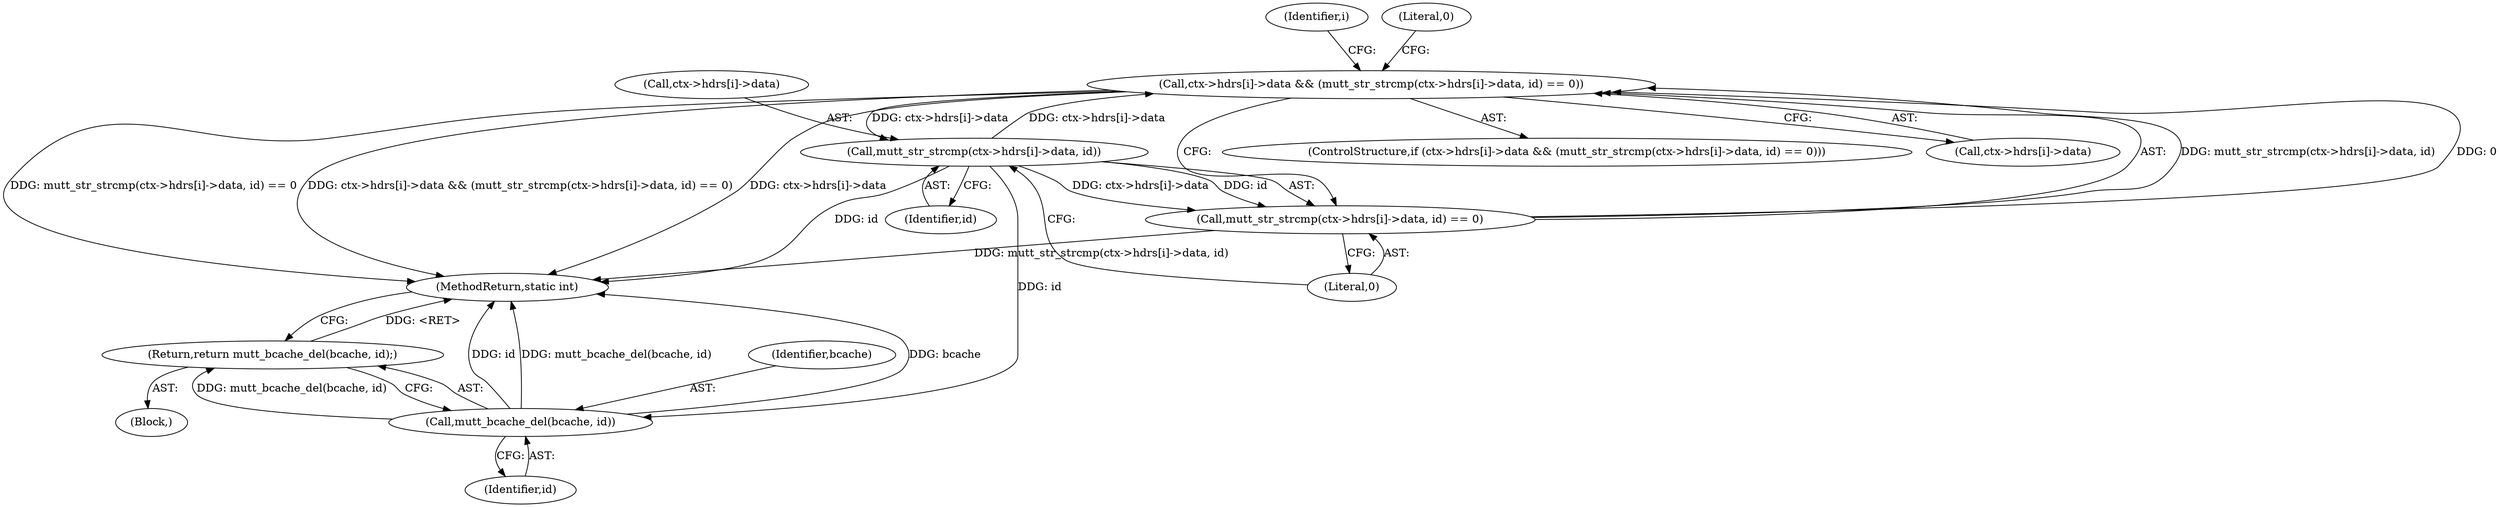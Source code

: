 digraph "0_neomutt_9bfab35522301794483f8f9ed60820bdec9be59e_0@pointer" {
"1000150" [label="(Call,ctx->hdrs[i]->data && (mutt_str_strcmp(ctx->hdrs[i]->data, id) == 0))"];
"1000159" [label="(Call,mutt_str_strcmp(ctx->hdrs[i]->data, id))"];
"1000150" [label="(Call,ctx->hdrs[i]->data && (mutt_str_strcmp(ctx->hdrs[i]->data, id) == 0))"];
"1000158" [label="(Call,mutt_str_strcmp(ctx->hdrs[i]->data, id) == 0)"];
"1000172" [label="(Call,mutt_bcache_del(bcache, id))"];
"1000171" [label="(Return,return mutt_bcache_del(bcache, id);)"];
"1000173" [label="(Identifier,bcache)"];
"1000107" [label="(Block,)"];
"1000175" [label="(MethodReturn,static int)"];
"1000150" [label="(Call,ctx->hdrs[i]->data && (mutt_str_strcmp(ctx->hdrs[i]->data, id) == 0))"];
"1000149" [label="(ControlStructure,if (ctx->hdrs[i]->data && (mutt_str_strcmp(ctx->hdrs[i]->data, id) == 0)))"];
"1000171" [label="(Return,return mutt_bcache_del(bcache, id);)"];
"1000151" [label="(Call,ctx->hdrs[i]->data)"];
"1000159" [label="(Call,mutt_str_strcmp(ctx->hdrs[i]->data, id))"];
"1000147" [label="(Identifier,i)"];
"1000160" [label="(Call,ctx->hdrs[i]->data)"];
"1000168" [label="(Literal,0)"];
"1000174" [label="(Identifier,id)"];
"1000158" [label="(Call,mutt_str_strcmp(ctx->hdrs[i]->data, id) == 0)"];
"1000172" [label="(Call,mutt_bcache_del(bcache, id))"];
"1000167" [label="(Identifier,id)"];
"1000170" [label="(Literal,0)"];
"1000150" -> "1000149"  [label="AST: "];
"1000150" -> "1000151"  [label="CFG: "];
"1000150" -> "1000158"  [label="CFG: "];
"1000151" -> "1000150"  [label="AST: "];
"1000158" -> "1000150"  [label="AST: "];
"1000170" -> "1000150"  [label="CFG: "];
"1000147" -> "1000150"  [label="CFG: "];
"1000150" -> "1000175"  [label="DDG: ctx->hdrs[i]->data"];
"1000150" -> "1000175"  [label="DDG: ctx->hdrs[i]->data && (mutt_str_strcmp(ctx->hdrs[i]->data, id) == 0)"];
"1000150" -> "1000175"  [label="DDG: mutt_str_strcmp(ctx->hdrs[i]->data, id) == 0"];
"1000159" -> "1000150"  [label="DDG: ctx->hdrs[i]->data"];
"1000158" -> "1000150"  [label="DDG: mutt_str_strcmp(ctx->hdrs[i]->data, id)"];
"1000158" -> "1000150"  [label="DDG: 0"];
"1000150" -> "1000159"  [label="DDG: ctx->hdrs[i]->data"];
"1000159" -> "1000158"  [label="AST: "];
"1000159" -> "1000167"  [label="CFG: "];
"1000160" -> "1000159"  [label="AST: "];
"1000167" -> "1000159"  [label="AST: "];
"1000168" -> "1000159"  [label="CFG: "];
"1000159" -> "1000175"  [label="DDG: id"];
"1000159" -> "1000158"  [label="DDG: ctx->hdrs[i]->data"];
"1000159" -> "1000158"  [label="DDG: id"];
"1000159" -> "1000172"  [label="DDG: id"];
"1000158" -> "1000168"  [label="CFG: "];
"1000168" -> "1000158"  [label="AST: "];
"1000158" -> "1000175"  [label="DDG: mutt_str_strcmp(ctx->hdrs[i]->data, id)"];
"1000172" -> "1000171"  [label="AST: "];
"1000172" -> "1000174"  [label="CFG: "];
"1000173" -> "1000172"  [label="AST: "];
"1000174" -> "1000172"  [label="AST: "];
"1000171" -> "1000172"  [label="CFG: "];
"1000172" -> "1000175"  [label="DDG: mutt_bcache_del(bcache, id)"];
"1000172" -> "1000175"  [label="DDG: bcache"];
"1000172" -> "1000175"  [label="DDG: id"];
"1000172" -> "1000171"  [label="DDG: mutt_bcache_del(bcache, id)"];
"1000171" -> "1000107"  [label="AST: "];
"1000175" -> "1000171"  [label="CFG: "];
"1000171" -> "1000175"  [label="DDG: <RET>"];
}
